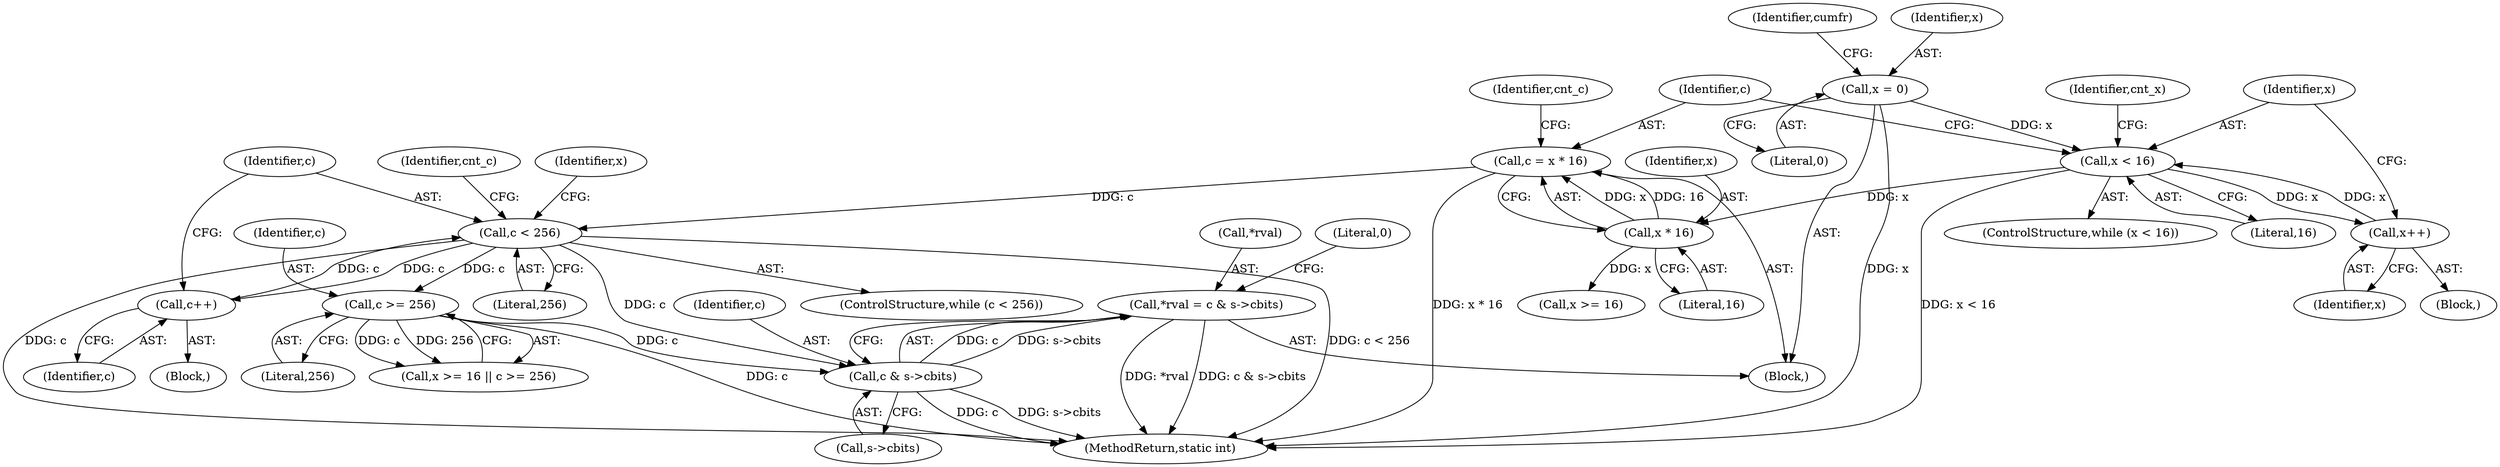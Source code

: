 digraph "0_FFmpeg_2171dfae8c065878a2e130390eb78cf2947a5b69@pointer" {
"1000349" [label="(Call,*rval = c & s->cbits)"];
"1000352" [label="(Call,c & s->cbits)"];
"1000190" [label="(Call,c < 256)"];
"1000181" [label="(Call,c = x * 16)"];
"1000183" [label="(Call,x * 16)"];
"1000157" [label="(Call,x < 16)"];
"1000128" [label="(Call,x = 0)"];
"1000179" [label="(Call,x++)"];
"1000212" [label="(Call,c++)"];
"1000219" [label="(Call,c >= 256)"];
"1000133" [label="(Identifier,cumfr)"];
"1000190" [label="(Call,c < 256)"];
"1000192" [label="(Literal,256)"];
"1000156" [label="(ControlStructure,while (x < 16))"];
"1000359" [label="(MethodReturn,static int)"];
"1000128" [label="(Call,x = 0)"];
"1000220" [label="(Identifier,c)"];
"1000184" [label="(Identifier,x)"];
"1000195" [label="(Identifier,cnt_c)"];
"1000212" [label="(Call,c++)"];
"1000354" [label="(Call,s->cbits)"];
"1000182" [label="(Identifier,c)"];
"1000159" [label="(Literal,16)"];
"1000191" [label="(Identifier,c)"];
"1000105" [label="(Block,)"];
"1000162" [label="(Identifier,cnt_x)"];
"1000219" [label="(Call,c >= 256)"];
"1000187" [label="(Identifier,cnt_c)"];
"1000129" [label="(Identifier,x)"];
"1000217" [label="(Identifier,x)"];
"1000157" [label="(Call,x < 16)"];
"1000183" [label="(Call,x * 16)"];
"1000130" [label="(Literal,0)"];
"1000189" [label="(ControlStructure,while (c < 256))"];
"1000213" [label="(Identifier,c)"];
"1000358" [label="(Literal,0)"];
"1000221" [label="(Literal,256)"];
"1000352" [label="(Call,c & s->cbits)"];
"1000215" [label="(Call,x >= 16 || c >= 256)"];
"1000158" [label="(Identifier,x)"];
"1000349" [label="(Call,*rval = c & s->cbits)"];
"1000180" [label="(Identifier,x)"];
"1000350" [label="(Call,*rval)"];
"1000216" [label="(Call,x >= 16)"];
"1000353" [label="(Identifier,c)"];
"1000179" [label="(Call,x++)"];
"1000160" [label="(Block,)"];
"1000181" [label="(Call,c = x * 16)"];
"1000193" [label="(Block,)"];
"1000185" [label="(Literal,16)"];
"1000349" -> "1000105"  [label="AST: "];
"1000349" -> "1000352"  [label="CFG: "];
"1000350" -> "1000349"  [label="AST: "];
"1000352" -> "1000349"  [label="AST: "];
"1000358" -> "1000349"  [label="CFG: "];
"1000349" -> "1000359"  [label="DDG: *rval"];
"1000349" -> "1000359"  [label="DDG: c & s->cbits"];
"1000352" -> "1000349"  [label="DDG: c"];
"1000352" -> "1000349"  [label="DDG: s->cbits"];
"1000352" -> "1000354"  [label="CFG: "];
"1000353" -> "1000352"  [label="AST: "];
"1000354" -> "1000352"  [label="AST: "];
"1000352" -> "1000359"  [label="DDG: c"];
"1000352" -> "1000359"  [label="DDG: s->cbits"];
"1000190" -> "1000352"  [label="DDG: c"];
"1000219" -> "1000352"  [label="DDG: c"];
"1000190" -> "1000189"  [label="AST: "];
"1000190" -> "1000192"  [label="CFG: "];
"1000191" -> "1000190"  [label="AST: "];
"1000192" -> "1000190"  [label="AST: "];
"1000195" -> "1000190"  [label="CFG: "];
"1000217" -> "1000190"  [label="CFG: "];
"1000190" -> "1000359"  [label="DDG: c < 256"];
"1000190" -> "1000359"  [label="DDG: c"];
"1000181" -> "1000190"  [label="DDG: c"];
"1000212" -> "1000190"  [label="DDG: c"];
"1000190" -> "1000212"  [label="DDG: c"];
"1000190" -> "1000219"  [label="DDG: c"];
"1000181" -> "1000105"  [label="AST: "];
"1000181" -> "1000183"  [label="CFG: "];
"1000182" -> "1000181"  [label="AST: "];
"1000183" -> "1000181"  [label="AST: "];
"1000187" -> "1000181"  [label="CFG: "];
"1000181" -> "1000359"  [label="DDG: x * 16"];
"1000183" -> "1000181"  [label="DDG: x"];
"1000183" -> "1000181"  [label="DDG: 16"];
"1000183" -> "1000185"  [label="CFG: "];
"1000184" -> "1000183"  [label="AST: "];
"1000185" -> "1000183"  [label="AST: "];
"1000157" -> "1000183"  [label="DDG: x"];
"1000183" -> "1000216"  [label="DDG: x"];
"1000157" -> "1000156"  [label="AST: "];
"1000157" -> "1000159"  [label="CFG: "];
"1000158" -> "1000157"  [label="AST: "];
"1000159" -> "1000157"  [label="AST: "];
"1000162" -> "1000157"  [label="CFG: "];
"1000182" -> "1000157"  [label="CFG: "];
"1000157" -> "1000359"  [label="DDG: x < 16"];
"1000128" -> "1000157"  [label="DDG: x"];
"1000179" -> "1000157"  [label="DDG: x"];
"1000157" -> "1000179"  [label="DDG: x"];
"1000128" -> "1000105"  [label="AST: "];
"1000128" -> "1000130"  [label="CFG: "];
"1000129" -> "1000128"  [label="AST: "];
"1000130" -> "1000128"  [label="AST: "];
"1000133" -> "1000128"  [label="CFG: "];
"1000128" -> "1000359"  [label="DDG: x"];
"1000179" -> "1000160"  [label="AST: "];
"1000179" -> "1000180"  [label="CFG: "];
"1000180" -> "1000179"  [label="AST: "];
"1000158" -> "1000179"  [label="CFG: "];
"1000212" -> "1000193"  [label="AST: "];
"1000212" -> "1000213"  [label="CFG: "];
"1000213" -> "1000212"  [label="AST: "];
"1000191" -> "1000212"  [label="CFG: "];
"1000219" -> "1000215"  [label="AST: "];
"1000219" -> "1000221"  [label="CFG: "];
"1000220" -> "1000219"  [label="AST: "];
"1000221" -> "1000219"  [label="AST: "];
"1000215" -> "1000219"  [label="CFG: "];
"1000219" -> "1000359"  [label="DDG: c"];
"1000219" -> "1000215"  [label="DDG: c"];
"1000219" -> "1000215"  [label="DDG: 256"];
}

